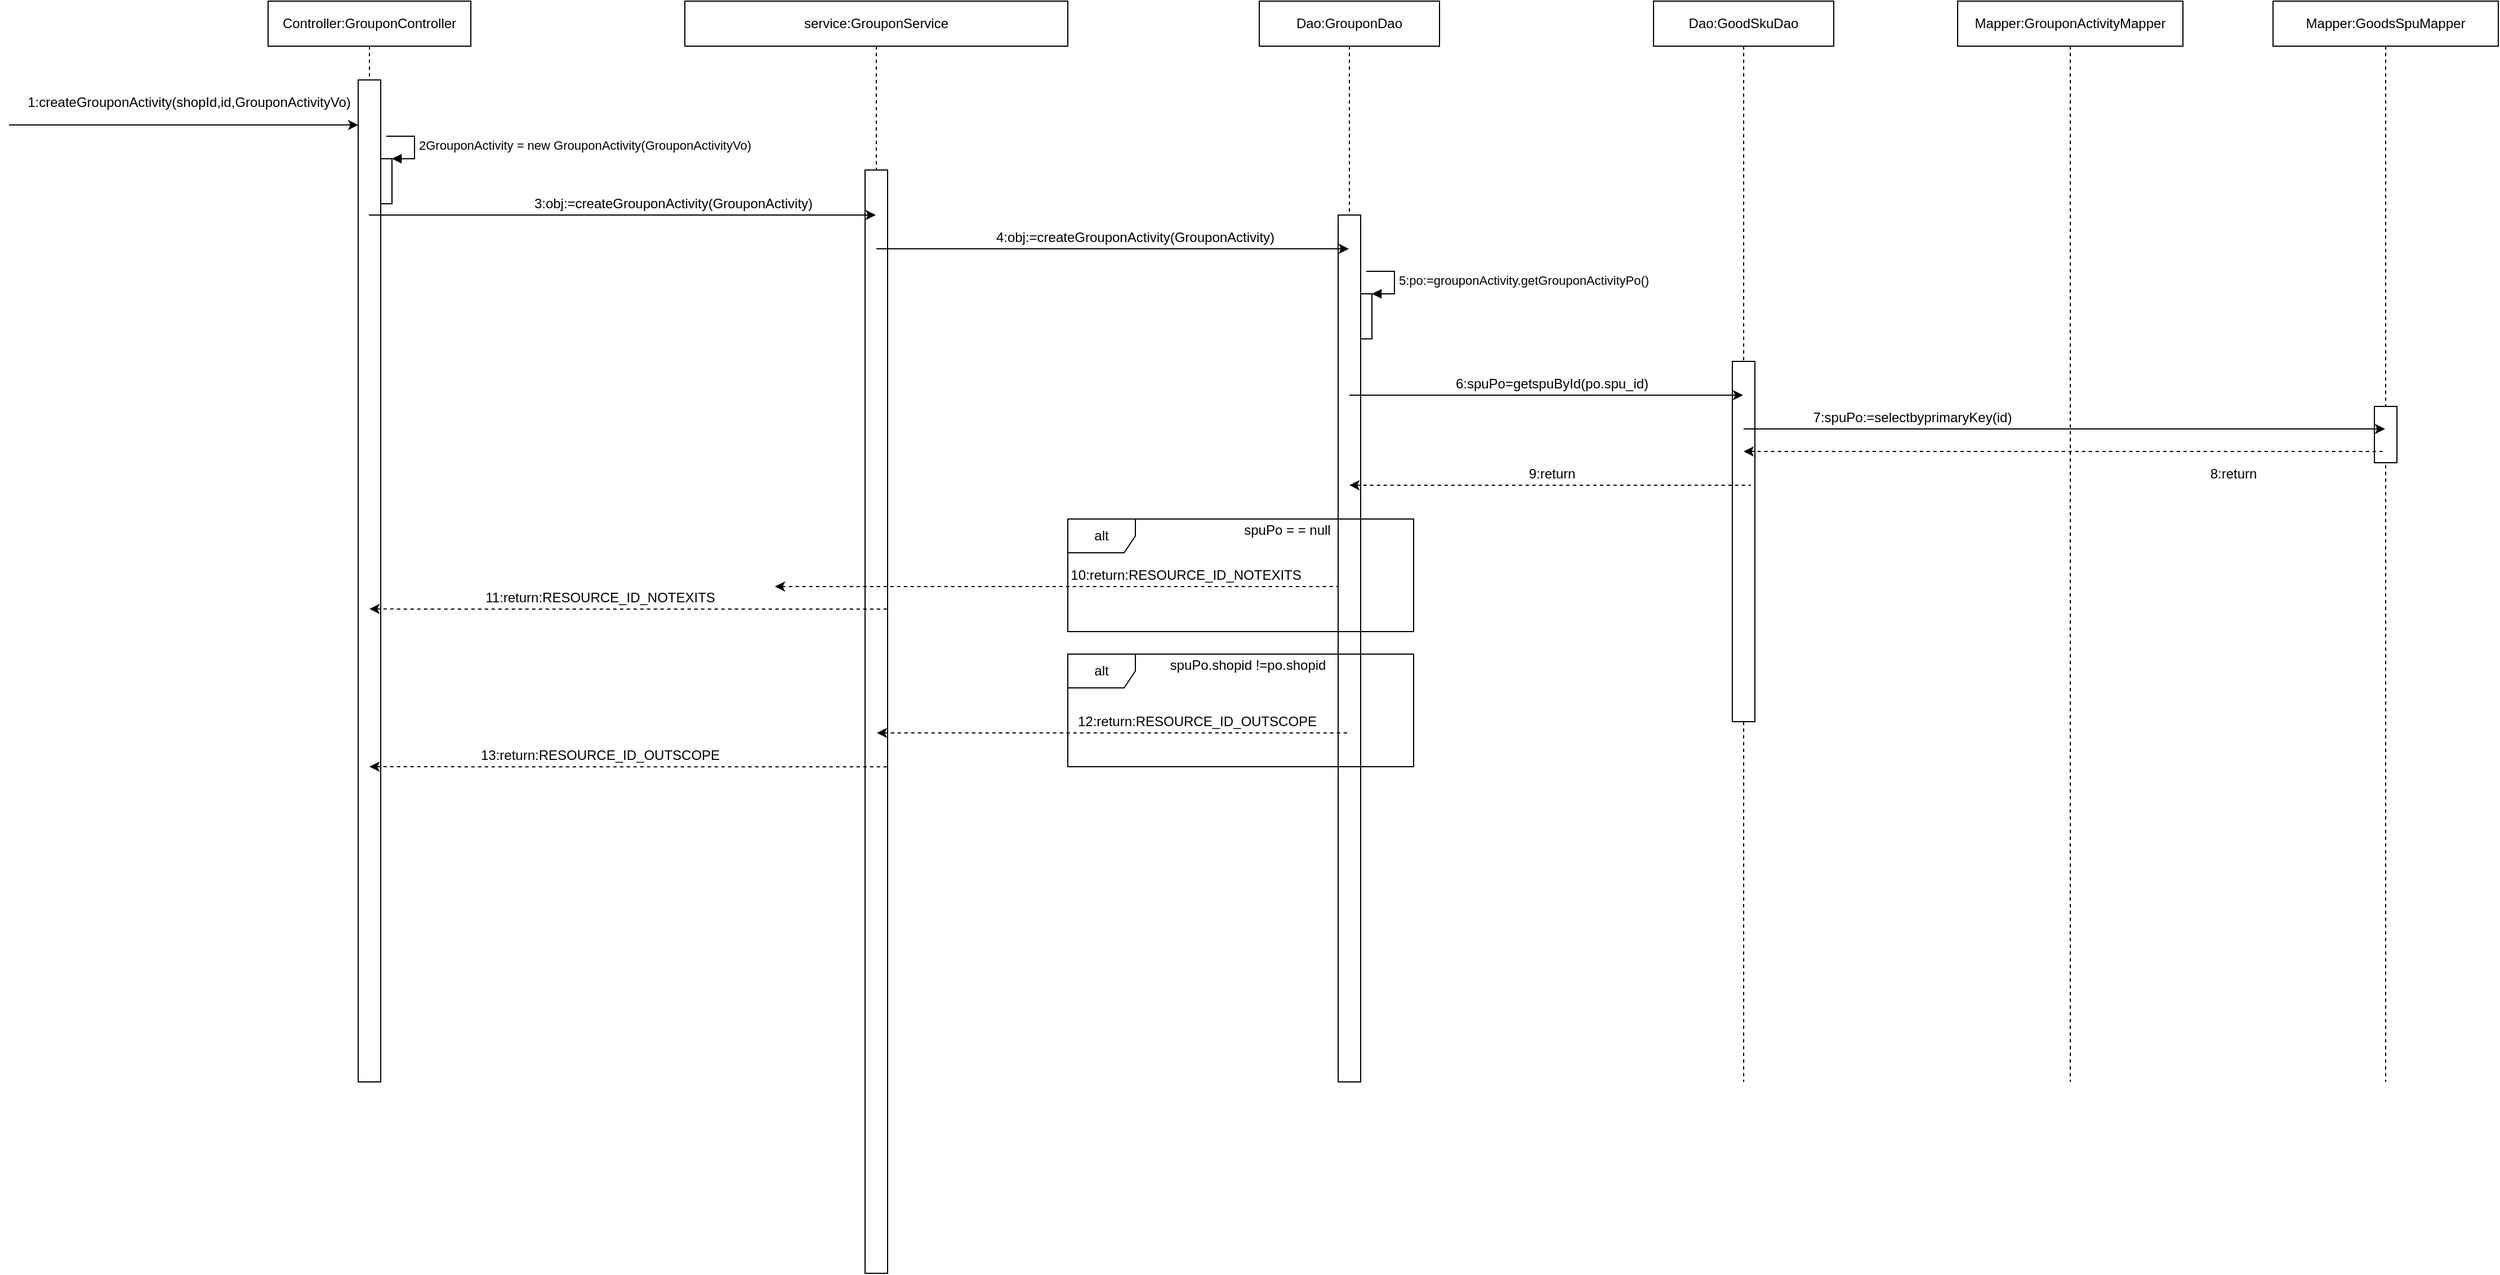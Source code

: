 <mxfile version="14.1.1" type="github">
  <diagram id="XvyM417pwiQkXbIRkVmS" name="Page-1">
    <mxGraphModel dx="2048" dy="691" grid="1" gridSize="10" guides="1" tooltips="1" connect="1" arrows="1" fold="1" page="1" pageScale="1" pageWidth="827" pageHeight="1169" math="0" shadow="0">
      <root>
        <mxCell id="0" />
        <mxCell id="1" parent="0" />
        <mxCell id="MDOoDEjRiofSLdFRRyra-8" value="&lt;div&gt;service:GrouponService&lt;/div&gt;" style="shape=umlLifeline;perimeter=lifelinePerimeter;whiteSpace=wrap;html=1;container=1;collapsible=0;recursiveResize=0;outlineConnect=0;" vertex="1" parent="1">
          <mxGeometry x="180" y="40" width="340" height="1130" as="geometry" />
        </mxCell>
        <mxCell id="MDOoDEjRiofSLdFRRyra-31" value="" style="rounded=0;whiteSpace=wrap;html=1;" vertex="1" parent="MDOoDEjRiofSLdFRRyra-8">
          <mxGeometry x="160" y="150" width="20" height="980" as="geometry" />
        </mxCell>
        <mxCell id="MDOoDEjRiofSLdFRRyra-55" value="" style="endArrow=none;html=1;startArrow=classic;startFill=1;endFill=0;dashed=1;" edge="1" parent="MDOoDEjRiofSLdFRRyra-8" target="MDOoDEjRiofSLdFRRyra-9">
          <mxGeometry width="50" height="50" relative="1" as="geometry">
            <mxPoint x="80" y="520" as="sourcePoint" />
            <mxPoint x="371.18" y="520" as="targetPoint" />
            <Array as="points">
              <mxPoint x="140" y="520" />
            </Array>
          </mxGeometry>
        </mxCell>
        <mxCell id="MDOoDEjRiofSLdFRRyra-10" value="Dao:GoodSkuDao" style="shape=umlLifeline;perimeter=lifelinePerimeter;whiteSpace=wrap;html=1;container=1;collapsible=0;recursiveResize=0;outlineConnect=0;" vertex="1" parent="1">
          <mxGeometry x="1040" y="40" width="160" height="960" as="geometry" />
        </mxCell>
        <mxCell id="MDOoDEjRiofSLdFRRyra-44" value="" style="rounded=0;whiteSpace=wrap;html=1;" vertex="1" parent="MDOoDEjRiofSLdFRRyra-10">
          <mxGeometry x="70" y="320" width="20" height="320" as="geometry" />
        </mxCell>
        <mxCell id="MDOoDEjRiofSLdFRRyra-11" value="Mapper:GrouponActivityMapper" style="shape=umlLifeline;perimeter=lifelinePerimeter;whiteSpace=wrap;html=1;container=1;collapsible=0;recursiveResize=0;outlineConnect=0;" vertex="1" parent="1">
          <mxGeometry x="1310" y="40" width="200" height="960" as="geometry" />
        </mxCell>
        <mxCell id="MDOoDEjRiofSLdFRRyra-12" value="Mapper:GoodsSpuMapper" style="shape=umlLifeline;perimeter=lifelinePerimeter;whiteSpace=wrap;html=1;container=1;collapsible=0;recursiveResize=0;outlineConnect=0;" vertex="1" parent="1">
          <mxGeometry x="1590" y="40" width="200" height="960" as="geometry" />
        </mxCell>
        <mxCell id="MDOoDEjRiofSLdFRRyra-45" value="" style="rounded=0;whiteSpace=wrap;html=1;" vertex="1" parent="MDOoDEjRiofSLdFRRyra-12">
          <mxGeometry x="90" y="360" width="20" height="50" as="geometry" />
        </mxCell>
        <mxCell id="MDOoDEjRiofSLdFRRyra-26" value="1:createGrouponActivity(shopId,id,GrouponActivityVo)" style="text;html=1;strokeColor=none;fillColor=none;align=center;verticalAlign=middle;whiteSpace=wrap;rounded=0;" vertex="1" parent="1">
          <mxGeometry x="-410" y="120" width="300" height="20" as="geometry" />
        </mxCell>
        <mxCell id="MDOoDEjRiofSLdFRRyra-27" value="Controller:GrouponController" style="shape=umlLifeline;perimeter=lifelinePerimeter;whiteSpace=wrap;html=1;container=1;collapsible=0;recursiveResize=0;outlineConnect=0;" vertex="1" parent="1">
          <mxGeometry x="-190" y="40" width="180" height="960" as="geometry" />
        </mxCell>
        <mxCell id="MDOoDEjRiofSLdFRRyra-29" value="" style="rounded=0;whiteSpace=wrap;html=1;" vertex="1" parent="MDOoDEjRiofSLdFRRyra-27">
          <mxGeometry x="80" y="70" width="20" height="890" as="geometry" />
        </mxCell>
        <mxCell id="MDOoDEjRiofSLdFRRyra-35" value="" style="html=1;points=[];perimeter=orthogonalPerimeter;" vertex="1" parent="MDOoDEjRiofSLdFRRyra-27">
          <mxGeometry x="100" y="140" width="10" height="40" as="geometry" />
        </mxCell>
        <mxCell id="MDOoDEjRiofSLdFRRyra-36" value="2GrouponActivity = new GrouponActivity(GrouponActivityVo)" style="edgeStyle=orthogonalEdgeStyle;html=1;align=left;spacingLeft=2;endArrow=block;rounded=0;entryX=1;entryY=0;" edge="1" target="MDOoDEjRiofSLdFRRyra-35" parent="MDOoDEjRiofSLdFRRyra-27">
          <mxGeometry relative="1" as="geometry">
            <mxPoint x="105" y="120" as="sourcePoint" />
            <Array as="points">
              <mxPoint x="130" y="120" />
            </Array>
          </mxGeometry>
        </mxCell>
        <mxCell id="MDOoDEjRiofSLdFRRyra-30" value="" style="endArrow=classic;html=1;" edge="1" parent="1">
          <mxGeometry width="50" height="50" relative="1" as="geometry">
            <mxPoint x="-420" y="150" as="sourcePoint" />
            <mxPoint x="-110" y="150" as="targetPoint" />
          </mxGeometry>
        </mxCell>
        <mxCell id="MDOoDEjRiofSLdFRRyra-32" value="3:obj:=createGrouponActivity(GrouponActivity)" style="text;html=1;strokeColor=none;fillColor=none;align=center;verticalAlign=middle;whiteSpace=wrap;rounded=0;" vertex="1" parent="1">
          <mxGeometry x="20" y="210" width="300" height="20" as="geometry" />
        </mxCell>
        <mxCell id="MDOoDEjRiofSLdFRRyra-33" value="" style="endArrow=classic;html=1;" edge="1" parent="1" target="MDOoDEjRiofSLdFRRyra-8">
          <mxGeometry width="50" height="50" relative="1" as="geometry">
            <mxPoint x="-100.5" y="230" as="sourcePoint" />
            <mxPoint x="240" y="230" as="targetPoint" />
          </mxGeometry>
        </mxCell>
        <mxCell id="MDOoDEjRiofSLdFRRyra-9" value="Dao:GrouponDao" style="shape=umlLifeline;perimeter=lifelinePerimeter;whiteSpace=wrap;html=1;container=1;collapsible=0;recursiveResize=0;outlineConnect=0;" vertex="1" parent="1">
          <mxGeometry x="690" y="40" width="160" height="960" as="geometry" />
        </mxCell>
        <mxCell id="MDOoDEjRiofSLdFRRyra-37" value="" style="rounded=0;whiteSpace=wrap;html=1;" vertex="1" parent="MDOoDEjRiofSLdFRRyra-9">
          <mxGeometry x="70" y="190" width="20" height="770" as="geometry" />
        </mxCell>
        <mxCell id="MDOoDEjRiofSLdFRRyra-40" value="" style="html=1;points=[];perimeter=orthogonalPerimeter;" vertex="1" parent="MDOoDEjRiofSLdFRRyra-9">
          <mxGeometry x="90" y="260" width="10" height="40" as="geometry" />
        </mxCell>
        <mxCell id="MDOoDEjRiofSLdFRRyra-41" value="5:po:=grouponActivity.getGrouponActivityPo()" style="edgeStyle=orthogonalEdgeStyle;html=1;align=left;spacingLeft=2;endArrow=block;rounded=0;entryX=1;entryY=0;" edge="1" target="MDOoDEjRiofSLdFRRyra-40" parent="MDOoDEjRiofSLdFRRyra-9">
          <mxGeometry relative="1" as="geometry">
            <mxPoint x="95" y="240" as="sourcePoint" />
            <Array as="points">
              <mxPoint x="120" y="240" />
            </Array>
          </mxGeometry>
        </mxCell>
        <mxCell id="MDOoDEjRiofSLdFRRyra-53" value="alt" style="shape=umlFrame;whiteSpace=wrap;html=1;" vertex="1" parent="MDOoDEjRiofSLdFRRyra-9">
          <mxGeometry x="-170" y="460" width="307" height="100" as="geometry" />
        </mxCell>
        <mxCell id="MDOoDEjRiofSLdFRRyra-56" value="10:return:RESOURCE_ID_NOTEXITS" style="text;html=1;strokeColor=none;fillColor=none;align=center;verticalAlign=middle;whiteSpace=wrap;rounded=0;" vertex="1" parent="MDOoDEjRiofSLdFRRyra-9">
          <mxGeometry x="-130" y="500" width="130" height="20" as="geometry" />
        </mxCell>
        <mxCell id="MDOoDEjRiofSLdFRRyra-38" value="4:obj:=createGrouponActivity(GrouponActivity)" style="text;html=1;strokeColor=none;fillColor=none;align=center;verticalAlign=middle;whiteSpace=wrap;rounded=0;" vertex="1" parent="1">
          <mxGeometry x="430" y="240" width="300" height="20" as="geometry" />
        </mxCell>
        <mxCell id="MDOoDEjRiofSLdFRRyra-39" value="" style="endArrow=classic;html=1;" edge="1" parent="1" target="MDOoDEjRiofSLdFRRyra-9">
          <mxGeometry width="50" height="50" relative="1" as="geometry">
            <mxPoint x="350" y="260" as="sourcePoint" />
            <mxPoint x="800" y="260" as="targetPoint" />
            <Array as="points">
              <mxPoint x="420" y="260" />
            </Array>
          </mxGeometry>
        </mxCell>
        <mxCell id="MDOoDEjRiofSLdFRRyra-42" value="6:spuPo=getspuById(po.spu_id)" style="text;html=1;strokeColor=none;fillColor=none;align=center;verticalAlign=middle;whiteSpace=wrap;rounded=0;" vertex="1" parent="1">
          <mxGeometry x="800" y="370" width="300" height="20" as="geometry" />
        </mxCell>
        <mxCell id="MDOoDEjRiofSLdFRRyra-43" value="" style="endArrow=classic;html=1;" edge="1" parent="1" target="MDOoDEjRiofSLdFRRyra-10">
          <mxGeometry width="50" height="50" relative="1" as="geometry">
            <mxPoint x="770" y="390" as="sourcePoint" />
            <mxPoint x="1139.5" y="390" as="targetPoint" />
            <Array as="points">
              <mxPoint x="790" y="390" />
            </Array>
          </mxGeometry>
        </mxCell>
        <mxCell id="MDOoDEjRiofSLdFRRyra-46" value="7:spuPo:=selectbyprimaryKey(id)" style="text;html=1;strokeColor=none;fillColor=none;align=center;verticalAlign=middle;whiteSpace=wrap;rounded=0;" vertex="1" parent="1">
          <mxGeometry x="1120" y="400" width="300" height="20" as="geometry" />
        </mxCell>
        <mxCell id="MDOoDEjRiofSLdFRRyra-47" value="" style="endArrow=classic;html=1;" edge="1" parent="1" target="MDOoDEjRiofSLdFRRyra-12">
          <mxGeometry width="50" height="50" relative="1" as="geometry">
            <mxPoint x="1120" y="420" as="sourcePoint" />
            <mxPoint x="1469.5" y="420" as="targetPoint" />
            <Array as="points">
              <mxPoint x="1140" y="420" />
            </Array>
          </mxGeometry>
        </mxCell>
        <mxCell id="MDOoDEjRiofSLdFRRyra-49" value="" style="endArrow=none;html=1;startArrow=classic;startFill=1;endFill=0;dashed=1;" edge="1" parent="1">
          <mxGeometry width="50" height="50" relative="1" as="geometry">
            <mxPoint x="1120" y="440" as="sourcePoint" />
            <mxPoint x="1689.5" y="440" as="targetPoint" />
            <Array as="points">
              <mxPoint x="1140" y="440" />
            </Array>
          </mxGeometry>
        </mxCell>
        <mxCell id="MDOoDEjRiofSLdFRRyra-50" value="8:return" style="text;html=1;strokeColor=none;fillColor=none;align=center;verticalAlign=middle;whiteSpace=wrap;rounded=0;" vertex="1" parent="1">
          <mxGeometry x="1490" y="450" width="130" height="20" as="geometry" />
        </mxCell>
        <mxCell id="MDOoDEjRiofSLdFRRyra-51" value="" style="endArrow=none;html=1;startArrow=classic;startFill=1;endFill=0;dashed=1;" edge="1" parent="1" source="MDOoDEjRiofSLdFRRyra-9">
          <mxGeometry width="50" height="50" relative="1" as="geometry">
            <mxPoint x="827" y="470" as="sourcePoint" />
            <mxPoint x="1126.5" y="470" as="targetPoint" />
            <Array as="points">
              <mxPoint x="847" y="470" />
            </Array>
          </mxGeometry>
        </mxCell>
        <mxCell id="MDOoDEjRiofSLdFRRyra-52" value="9:return" style="text;html=1;strokeColor=none;fillColor=none;align=center;verticalAlign=middle;whiteSpace=wrap;rounded=0;" vertex="1" parent="1">
          <mxGeometry x="885" y="450" width="130" height="20" as="geometry" />
        </mxCell>
        <mxCell id="MDOoDEjRiofSLdFRRyra-54" value="spuPo = = null" style="text;html=1;strokeColor=none;fillColor=none;align=center;verticalAlign=middle;whiteSpace=wrap;rounded=0;" vertex="1" parent="1">
          <mxGeometry x="650" y="500" width="130" height="20" as="geometry" />
        </mxCell>
        <mxCell id="MDOoDEjRiofSLdFRRyra-57" value="" style="endArrow=none;html=1;startArrow=classic;startFill=1;endFill=0;dashed=1;exitX=0.5;exitY=0.528;exitDx=0;exitDy=0;exitPerimeter=0;" edge="1" parent="1" source="MDOoDEjRiofSLdFRRyra-29">
          <mxGeometry width="50" height="50" relative="1" as="geometry">
            <mxPoint x="-60" y="580" as="sourcePoint" />
            <mxPoint x="359.5" y="580" as="targetPoint" />
            <Array as="points">
              <mxPoint y="580" />
            </Array>
          </mxGeometry>
        </mxCell>
        <mxCell id="MDOoDEjRiofSLdFRRyra-58" value="11:return:RESOURCE_ID_NOTEXITS" style="text;html=1;strokeColor=none;fillColor=none;align=center;verticalAlign=middle;whiteSpace=wrap;rounded=0;" vertex="1" parent="1">
          <mxGeometry x="40" y="560" width="130" height="20" as="geometry" />
        </mxCell>
        <mxCell id="MDOoDEjRiofSLdFRRyra-59" value="spuPo.shopid !=po.shopid" style="text;html=1;strokeColor=none;fillColor=none;align=center;verticalAlign=middle;whiteSpace=wrap;rounded=0;" vertex="1" parent="1">
          <mxGeometry x="590" y="620" width="180" height="20" as="geometry" />
        </mxCell>
        <mxCell id="MDOoDEjRiofSLdFRRyra-61" value="" style="endArrow=none;html=1;startArrow=classic;startFill=1;endFill=0;dashed=1;" edge="1" parent="1">
          <mxGeometry width="50" height="50" relative="1" as="geometry">
            <mxPoint x="350.5" y="690" as="sourcePoint" />
            <mxPoint x="770.0" y="690" as="targetPoint" />
            <Array as="points">
              <mxPoint x="410.5" y="690" />
            </Array>
          </mxGeometry>
        </mxCell>
        <mxCell id="MDOoDEjRiofSLdFRRyra-62" value="12:return:RESOURCE_ID_OUTSCOPE" style="text;html=1;strokeColor=none;fillColor=none;align=center;verticalAlign=middle;whiteSpace=wrap;rounded=0;" vertex="1" parent="1">
          <mxGeometry x="570" y="670" width="130" height="20" as="geometry" />
        </mxCell>
        <mxCell id="MDOoDEjRiofSLdFRRyra-63" value="alt" style="shape=umlFrame;whiteSpace=wrap;html=1;" vertex="1" parent="1">
          <mxGeometry x="520" y="620" width="307" height="100" as="geometry" />
        </mxCell>
        <mxCell id="MDOoDEjRiofSLdFRRyra-64" value="" style="endArrow=none;html=1;startArrow=classic;startFill=1;endFill=0;dashed=1;exitX=0.5;exitY=0.528;exitDx=0;exitDy=0;exitPerimeter=0;" edge="1" parent="1">
          <mxGeometry width="50" height="50" relative="1" as="geometry">
            <mxPoint x="-100" y="720.0" as="sourcePoint" />
            <mxPoint x="359.5" y="720.08" as="targetPoint" />
            <Array as="points">
              <mxPoint y="720.08" />
            </Array>
          </mxGeometry>
        </mxCell>
        <mxCell id="MDOoDEjRiofSLdFRRyra-66" value="13:return:RESOURCE_ID_OUTSCOPE" style="text;html=1;strokeColor=none;fillColor=none;align=center;verticalAlign=middle;whiteSpace=wrap;rounded=0;" vertex="1" parent="1">
          <mxGeometry x="40" y="700" width="130" height="20" as="geometry" />
        </mxCell>
      </root>
    </mxGraphModel>
  </diagram>
</mxfile>
